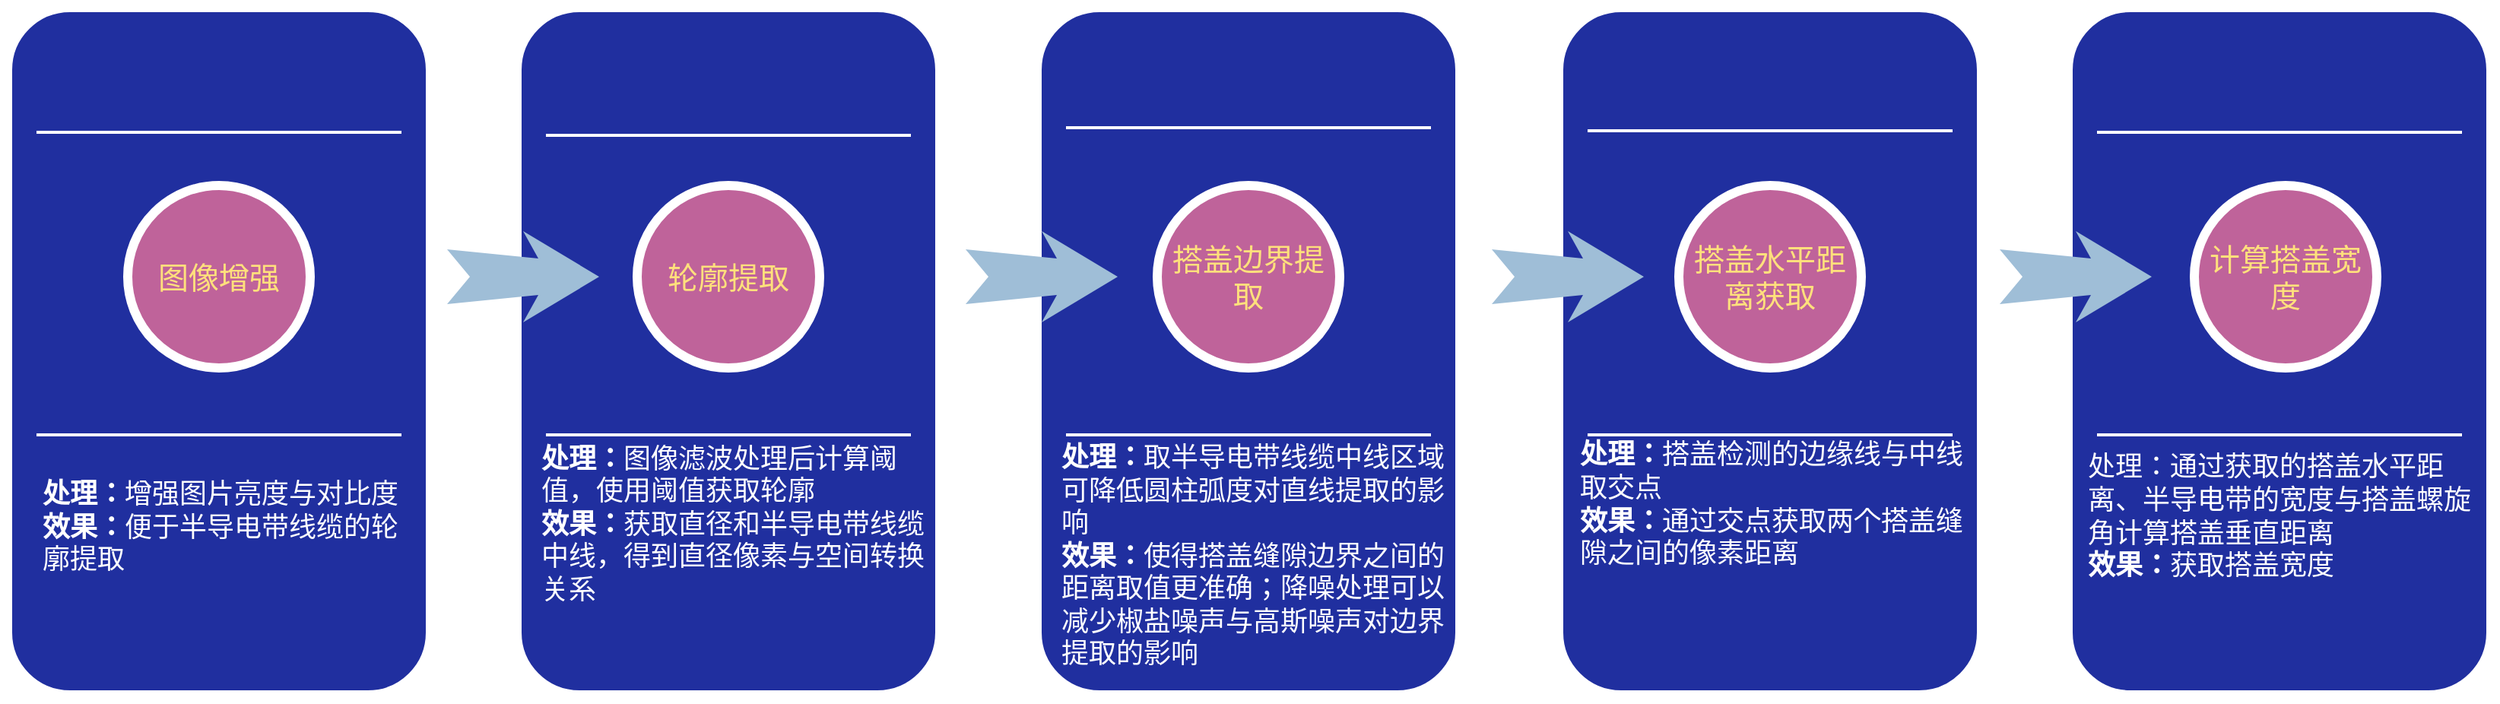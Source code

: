 <mxfile version="21.6.8" type="github">
  <diagram name="第 1 页" id="qarvHHCJrJp9ri1g56lD">
    <mxGraphModel dx="1232" dy="443" grid="0" gridSize="10" guides="0" tooltips="0" connect="1" arrows="1" fold="1" page="0" pageScale="1" pageWidth="827" pageHeight="1169" math="0" shadow="0">
      <root>
        <mxCell id="0" />
        <mxCell id="1" parent="0" />
        <mxCell id="Y_Z08IbPUHyCyva1eY2N-1" value="" style="whiteSpace=wrap;html=1;rounded=1;shadow=0;strokeWidth=8;fontSize=20;align=center;fillColor=#202F9F;strokeColor=#FFFFFF;container=0;" vertex="1" parent="1">
          <mxGeometry x="808" y="405" width="280" height="454" as="geometry" />
        </mxCell>
        <mxCell id="Y_Z08IbPUHyCyva1eY2N-2" value="&lt;b&gt;处理：&lt;/b&gt;图像滤波处理后计算阈值，使用阈值获取轮廓&lt;br&gt;&lt;b&gt;效果：&lt;/b&gt;获取直径和半导电带线缆中线，得到直径像素与空间转换关系" style="text;html=1;strokeColor=none;fillColor=none;align=left;verticalAlign=middle;whiteSpace=wrap;rounded=0;shadow=0;fontSize=18;fontColor=#FFFFFF;container=0;" vertex="1" parent="1">
          <mxGeometry x="822.5" y="701" width="254.5" height="90" as="geometry" />
        </mxCell>
        <mxCell id="Y_Z08IbPUHyCyva1eY2N-3" value="" style="line;strokeWidth=2;html=1;rounded=0;shadow=0;fontSize=27;align=center;fillColor=none;strokeColor=#FFFFFF;" vertex="1" parent="1">
          <mxGeometry x="828" y="485" width="240" height="10" as="geometry" />
        </mxCell>
        <mxCell id="Y_Z08IbPUHyCyva1eY2N-4" value="" style="line;strokeWidth=2;html=1;rounded=0;shadow=0;fontSize=27;align=center;fillColor=none;strokeColor=#FFFFFF;" vertex="1" parent="1">
          <mxGeometry x="828" y="682" width="240" height="10" as="geometry" />
        </mxCell>
        <mxCell id="Y_Z08IbPUHyCyva1eY2N-5" value="" style="html=1;shadow=0;dashed=0;align=center;verticalAlign=middle;shape=mxgraph.arrows2.stylisedArrow;dy=0.6;dx=40;notch=15;feather=0.4;rounded=0;strokeWidth=1;fontSize=27;strokeColor=none;fillColor=#9FBED7;" vertex="1" parent="1">
          <mxGeometry x="763" y="553" width="100" height="60" as="geometry" />
        </mxCell>
        <mxCell id="Y_Z08IbPUHyCyva1eY2N-6" value="轮廓提取" style="ellipse;whiteSpace=wrap;html=1;rounded=0;shadow=0;strokeWidth=6;fontSize=20;align=center;fillColor=#BF639A;strokeColor=#FFFFFF;fontColor=#FFE07C;container=0;" vertex="1" parent="1">
          <mxGeometry x="888" y="523" width="120" height="120" as="geometry" />
        </mxCell>
        <mxCell id="Y_Z08IbPUHyCyva1eY2N-7" value="" style="whiteSpace=wrap;html=1;rounded=1;shadow=0;strokeWidth=8;fontSize=20;align=center;fillColor=#202F9F;strokeColor=#FFFFFF;container=0;" vertex="1" parent="1">
          <mxGeometry x="1150" y="405" width="280" height="454" as="geometry" />
        </mxCell>
        <mxCell id="Y_Z08IbPUHyCyva1eY2N-8" value="&lt;b&gt;处理：&lt;/b&gt;取半导电带线缆中线区域可降低圆柱弧度对直线提取的影响&lt;br&gt;&lt;b&gt;效果：&lt;/b&gt;使得搭盖缝隙边界之间的距离取值更准确；降噪处理可以减少椒盐噪声与高斯噪声对边界提取的影响" style="text;html=1;strokeColor=none;fillColor=none;align=left;verticalAlign=middle;whiteSpace=wrap;rounded=0;shadow=0;fontSize=18;fontColor=#FFFFFF;container=0;" vertex="1" parent="1">
          <mxGeometry x="1165" y="722" width="260" height="90" as="geometry" />
        </mxCell>
        <mxCell id="Y_Z08IbPUHyCyva1eY2N-9" value="" style="line;strokeWidth=2;html=1;rounded=0;shadow=0;fontSize=27;align=center;fillColor=none;strokeColor=#FFFFFF;" vertex="1" parent="1">
          <mxGeometry x="1170" y="480" width="240" height="10" as="geometry" />
        </mxCell>
        <mxCell id="Y_Z08IbPUHyCyva1eY2N-10" value="" style="line;strokeWidth=2;html=1;rounded=0;shadow=0;fontSize=27;align=center;fillColor=none;strokeColor=#FFFFFF;" vertex="1" parent="1">
          <mxGeometry x="1170" y="682" width="240" height="10" as="geometry" />
        </mxCell>
        <mxCell id="Y_Z08IbPUHyCyva1eY2N-11" value="" style="html=1;shadow=0;dashed=0;align=center;verticalAlign=middle;shape=mxgraph.arrows2.stylisedArrow;dy=0.6;dx=40;notch=15;feather=0.4;rounded=0;strokeWidth=1;fontSize=27;strokeColor=none;fillColor=#9FBED7;" vertex="1" parent="1">
          <mxGeometry x="1104" y="553" width="100" height="60" as="geometry" />
        </mxCell>
        <mxCell id="Y_Z08IbPUHyCyva1eY2N-12" value="搭盖边界提取" style="ellipse;whiteSpace=wrap;html=1;rounded=0;shadow=0;strokeWidth=6;fontSize=20;align=center;fillColor=#BF639A;strokeColor=#FFFFFF;fontColor=#FFE07C;container=0;" vertex="1" parent="1">
          <mxGeometry x="1230" y="523" width="120" height="120" as="geometry" />
        </mxCell>
        <mxCell id="Y_Z08IbPUHyCyva1eY2N-13" value="" style="whiteSpace=wrap;html=1;rounded=1;shadow=0;strokeWidth=8;fontSize=20;align=center;fillColor=#202F9F;strokeColor=#FFFFFF;container=0;" vertex="1" parent="1">
          <mxGeometry x="1493" y="405" width="280" height="454" as="geometry" />
        </mxCell>
        <mxCell id="Y_Z08IbPUHyCyva1eY2N-14" value="&lt;b&gt;处理：&lt;/b&gt;搭盖检测的边缘线与中线取交点&lt;br&gt;&lt;b&gt;效果：&lt;/b&gt;通过交点获取两个搭盖缝隙之间的像素距离" style="text;html=1;strokeColor=none;fillColor=none;align=left;verticalAlign=middle;whiteSpace=wrap;rounded=0;shadow=0;fontSize=18;fontColor=#FFFFFF;container=0;" vertex="1" parent="1">
          <mxGeometry x="1506" y="688" width="267" height="90" as="geometry" />
        </mxCell>
        <mxCell id="Y_Z08IbPUHyCyva1eY2N-15" value="" style="line;strokeWidth=2;html=1;rounded=0;shadow=0;fontSize=27;align=center;fillColor=none;strokeColor=#FFFFFF;" vertex="1" parent="1">
          <mxGeometry x="1513" y="482" width="240" height="10" as="geometry" />
        </mxCell>
        <mxCell id="Y_Z08IbPUHyCyva1eY2N-16" value="" style="line;strokeWidth=2;html=1;rounded=0;shadow=0;fontSize=27;align=center;fillColor=none;strokeColor=#FFFFFF;" vertex="1" parent="1">
          <mxGeometry x="1513" y="682" width="240" height="10" as="geometry" />
        </mxCell>
        <mxCell id="Y_Z08IbPUHyCyva1eY2N-17" value="搭盖水平距离获取" style="ellipse;whiteSpace=wrap;html=1;rounded=0;shadow=0;strokeWidth=6;fontSize=20;align=center;fillColor=#BF639A;strokeColor=#FFFFFF;fontColor=#FFE07C;container=0;" vertex="1" parent="1">
          <mxGeometry x="1573" y="523" width="120" height="120" as="geometry" />
        </mxCell>
        <mxCell id="Y_Z08IbPUHyCyva1eY2N-18" value="" style="html=1;shadow=0;dashed=0;align=center;verticalAlign=middle;shape=mxgraph.arrows2.stylisedArrow;dy=0.6;dx=40;notch=15;feather=0.4;rounded=0;strokeWidth=1;fontSize=27;strokeColor=none;fillColor=#9FBED7;" vertex="1" parent="1">
          <mxGeometry x="1450" y="553" width="100" height="60" as="geometry" />
        </mxCell>
        <mxCell id="Y_Z08IbPUHyCyva1eY2N-19" value="" style="whiteSpace=wrap;html=1;rounded=1;shadow=0;strokeWidth=8;fontSize=20;align=center;fillColor=#202F9F;strokeColor=#FFFFFF;container=0;" vertex="1" parent="1">
          <mxGeometry x="1828" y="405" width="280" height="454" as="geometry" />
        </mxCell>
        <mxCell id="Y_Z08IbPUHyCyva1eY2N-20" value="&lt;span style=&quot;background-color: initial;&quot;&gt;处理：通过获取的搭盖水平距离、半导电带的宽度与搭盖螺旋角计算搭盖垂直距离&lt;br&gt;&lt;b&gt;效果：&lt;/b&gt;获取搭盖宽度&lt;br&gt;&lt;/span&gt;" style="text;html=1;strokeColor=none;fillColor=none;align=left;verticalAlign=middle;whiteSpace=wrap;rounded=0;shadow=0;fontSize=18;fontColor=#FFFFFF;container=0;" vertex="1" parent="1">
          <mxGeometry x="1840" y="696" width="268" height="90" as="geometry" />
        </mxCell>
        <mxCell id="Y_Z08IbPUHyCyva1eY2N-21" value="" style="line;strokeWidth=2;html=1;rounded=0;shadow=0;fontSize=27;align=center;fillColor=none;strokeColor=#FFFFFF;" vertex="1" parent="1">
          <mxGeometry x="1848" y="483" width="240" height="10" as="geometry" />
        </mxCell>
        <mxCell id="Y_Z08IbPUHyCyva1eY2N-22" value="" style="line;strokeWidth=2;html=1;rounded=0;shadow=0;fontSize=27;align=center;fillColor=none;strokeColor=#FFFFFF;" vertex="1" parent="1">
          <mxGeometry x="1848" y="682" width="240" height="10" as="geometry" />
        </mxCell>
        <mxCell id="Y_Z08IbPUHyCyva1eY2N-23" value="计算搭盖宽度" style="ellipse;whiteSpace=wrap;html=1;rounded=0;shadow=0;strokeWidth=6;fontSize=20;align=center;fillColor=#BF639A;strokeColor=#FFFFFF;fontColor=#FFE07C;container=0;" vertex="1" parent="1">
          <mxGeometry x="1912" y="523" width="120" height="120" as="geometry" />
        </mxCell>
        <mxCell id="Y_Z08IbPUHyCyva1eY2N-24" value="" style="html=1;shadow=0;dashed=0;align=center;verticalAlign=middle;shape=mxgraph.arrows2.stylisedArrow;dy=0.6;dx=40;notch=15;feather=0.4;rounded=0;strokeWidth=1;fontSize=27;strokeColor=none;fillColor=#9FBED7;" vertex="1" parent="1">
          <mxGeometry x="1784" y="553" width="100" height="60" as="geometry" />
        </mxCell>
        <mxCell id="Y_Z08IbPUHyCyva1eY2N-25" value="" style="whiteSpace=wrap;html=1;rounded=1;shadow=0;strokeWidth=8;fontSize=20;align=center;fillColor=#202F9F;strokeColor=#FFFFFF;container=0;" vertex="1" parent="1">
          <mxGeometry x="473" y="405" width="280" height="454" as="geometry" />
        </mxCell>
        <mxCell id="Y_Z08IbPUHyCyva1eY2N-26" value="&lt;b&gt;处理：&lt;/b&gt;增强图片亮度与对比度&lt;b&gt;效果：&lt;/b&gt;便于半导电带线缆的轮廓提取" style="text;html=1;strokeColor=none;fillColor=none;align=left;verticalAlign=middle;whiteSpace=wrap;rounded=0;shadow=0;fontSize=18;fontColor=#FFFFFF;container=0;" vertex="1" parent="1">
          <mxGeometry x="495" y="703" width="236" height="90" as="geometry" />
        </mxCell>
        <mxCell id="Y_Z08IbPUHyCyva1eY2N-27" value="" style="line;strokeWidth=2;html=1;rounded=0;shadow=0;fontSize=27;align=center;fillColor=none;strokeColor=#FFFFFF;container=0;" vertex="1" parent="1">
          <mxGeometry x="493" y="483" width="240" height="10" as="geometry" />
        </mxCell>
        <mxCell id="Y_Z08IbPUHyCyva1eY2N-28" value="" style="line;strokeWidth=2;html=1;rounded=0;shadow=0;fontSize=27;align=center;fillColor=none;strokeColor=#FFFFFF;container=0;" vertex="1" parent="1">
          <mxGeometry x="493" y="682" width="240" height="10" as="geometry" />
        </mxCell>
        <mxCell id="Y_Z08IbPUHyCyva1eY2N-29" value="图像增强" style="ellipse;whiteSpace=wrap;html=1;rounded=0;shadow=0;strokeWidth=6;fontSize=20;align=center;fillColor=#BF639A;strokeColor=#FFFFFF;fontColor=#FFE07C;container=0;" vertex="1" parent="1">
          <mxGeometry x="553" y="523" width="120" height="120" as="geometry" />
        </mxCell>
      </root>
    </mxGraphModel>
  </diagram>
</mxfile>
